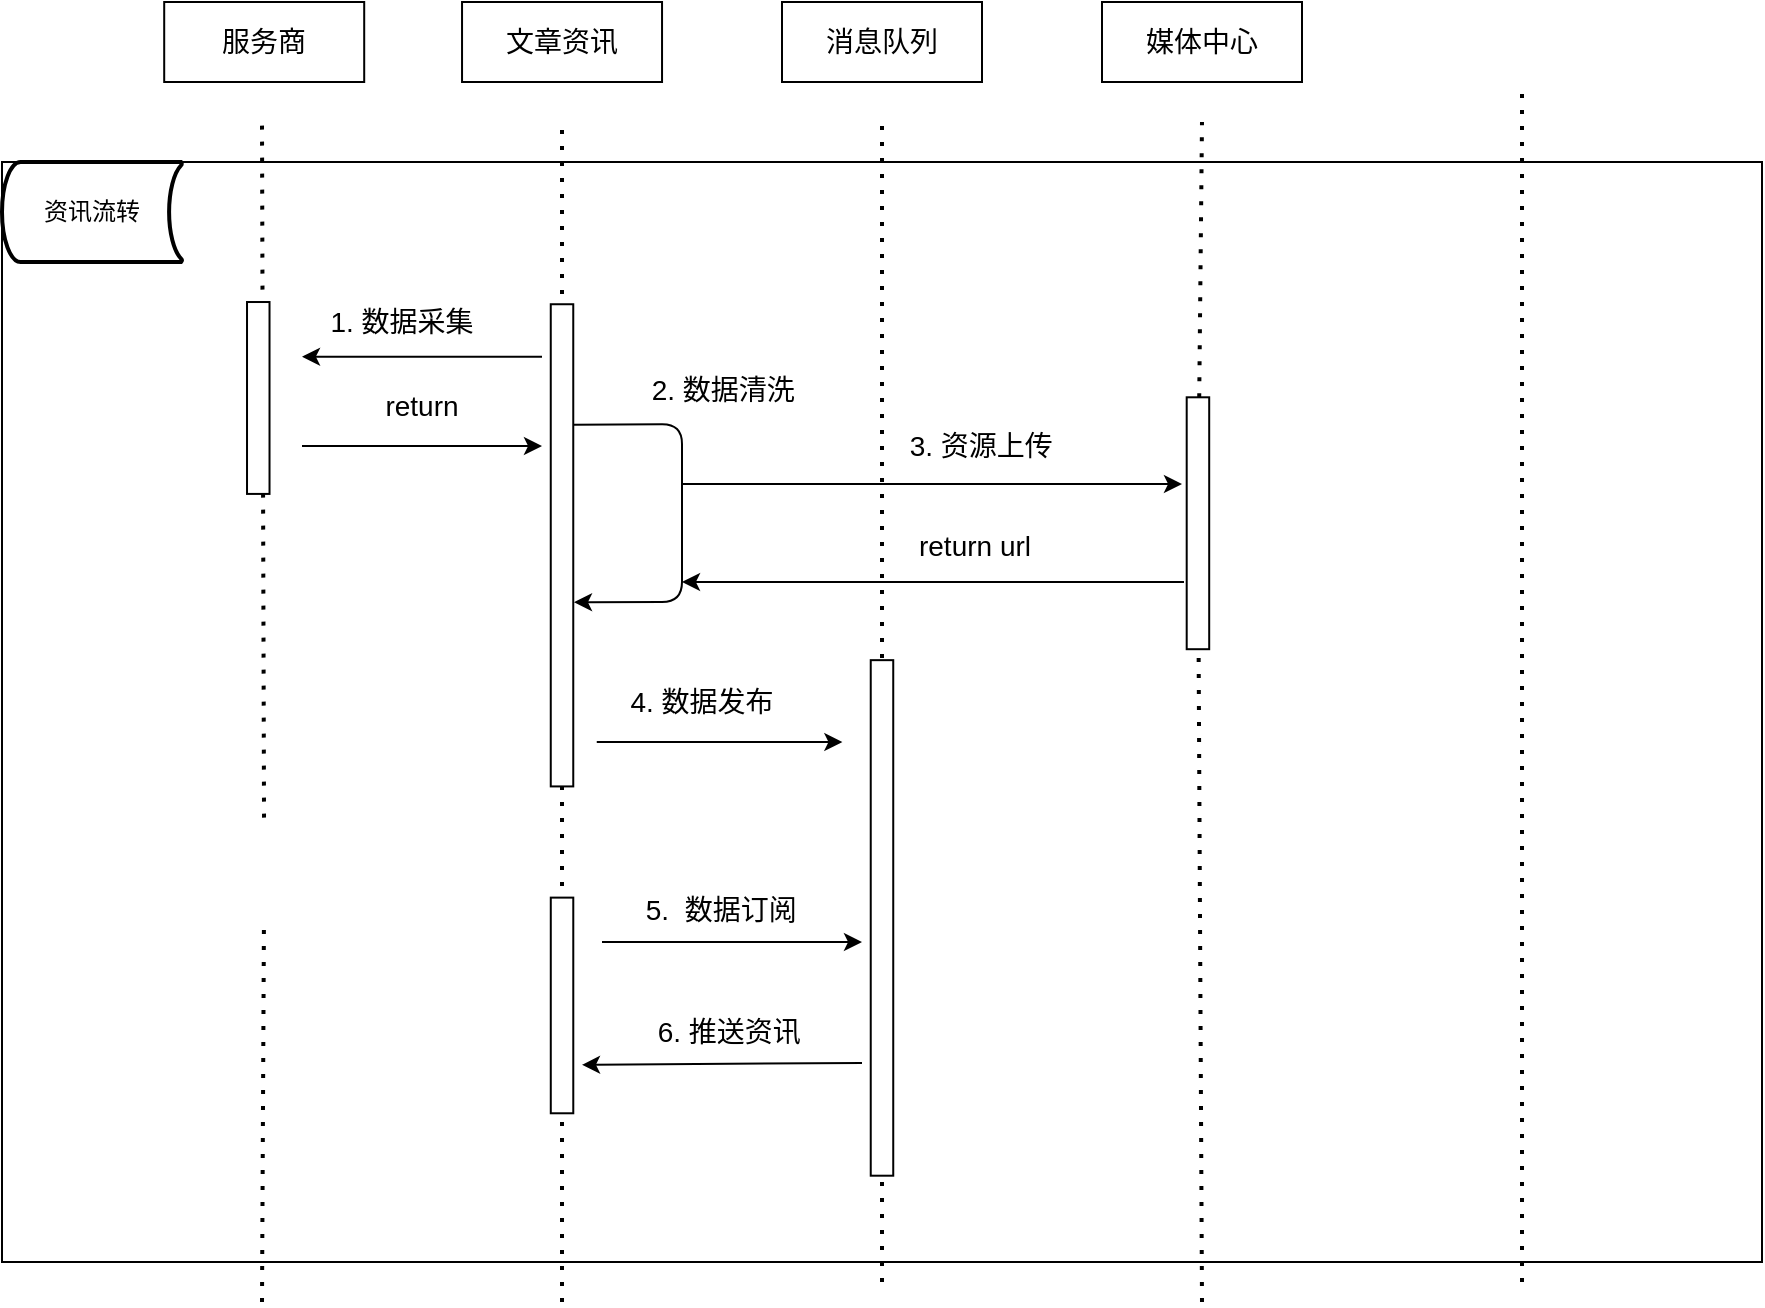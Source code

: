 <mxfile version="14.9.0" type="github">
  <diagram id="7NMzDTsTBacEh3rQD_51" name="Page-1">
    <mxGraphModel dx="1209" dy="562" grid="1" gridSize="10" guides="1" tooltips="1" connect="1" arrows="1" fold="1" page="1" pageScale="1" pageWidth="827" pageHeight="1169" math="0" shadow="0">
      <root>
        <mxCell id="0" />
        <mxCell id="1" parent="0" />
        <mxCell id="J3v_I8ZAM5pnc3WIz0Ya-24" value="" style="rounded=0;whiteSpace=wrap;html=1;" vertex="1" parent="1">
          <mxGeometry x="160" y="160" width="880" height="550" as="geometry" />
        </mxCell>
        <mxCell id="J3v_I8ZAM5pnc3WIz0Ya-26" value="资讯流转" style="strokeWidth=2;html=1;shape=mxgraph.flowchart.stored_data;whiteSpace=wrap;" vertex="1" parent="1">
          <mxGeometry x="160" y="160" width="90" height="50" as="geometry" />
        </mxCell>
        <mxCell id="J3v_I8ZAM5pnc3WIz0Ya-27" value="" style="endArrow=none;dashed=1;html=1;dashPattern=1 3;strokeWidth=2;startArrow=none;" edge="1" parent="1">
          <mxGeometry width="50" height="50" relative="1" as="geometry">
            <mxPoint x="291.014" y="487.81" as="sourcePoint" />
            <mxPoint x="290" y="140" as="targetPoint" />
          </mxGeometry>
        </mxCell>
        <mxCell id="J3v_I8ZAM5pnc3WIz0Ya-28" value="&lt;span style=&quot;font-size: 14px&quot;&gt;服务商&lt;/span&gt;" style="rounded=0;whiteSpace=wrap;html=1;" vertex="1" parent="1">
          <mxGeometry x="241.1" y="80" width="100" height="40" as="geometry" />
        </mxCell>
        <mxCell id="J3v_I8ZAM5pnc3WIz0Ya-29" value="&lt;span style=&quot;font-size: 14px&quot;&gt;文章资讯&lt;/span&gt;" style="rounded=0;whiteSpace=wrap;html=1;" vertex="1" parent="1">
          <mxGeometry x="390.02" y="80" width="100" height="40" as="geometry" />
        </mxCell>
        <mxCell id="J3v_I8ZAM5pnc3WIz0Ya-31" value="" style="endArrow=none;dashed=1;html=1;dashPattern=1 3;strokeWidth=2;" edge="1" parent="1">
          <mxGeometry width="50" height="50" relative="1" as="geometry">
            <mxPoint x="440" y="730" as="sourcePoint" />
            <mxPoint x="440" y="140" as="targetPoint" />
          </mxGeometry>
        </mxCell>
        <mxCell id="J3v_I8ZAM5pnc3WIz0Ya-32" value="" style="endArrow=none;dashed=1;html=1;dashPattern=1 3;strokeWidth=2;" edge="1" parent="1">
          <mxGeometry width="50" height="50" relative="1" as="geometry">
            <mxPoint x="600" y="720" as="sourcePoint" />
            <mxPoint x="600" y="140" as="targetPoint" />
          </mxGeometry>
        </mxCell>
        <mxCell id="J3v_I8ZAM5pnc3WIz0Ya-33" value="" style="endArrow=none;dashed=1;html=1;dashPattern=1 3;strokeWidth=2;startArrow=none;" edge="1" parent="1" source="J3v_I8ZAM5pnc3WIz0Ya-72">
          <mxGeometry width="50" height="50" relative="1" as="geometry">
            <mxPoint x="760" y="730" as="sourcePoint" />
            <mxPoint x="760" y="140" as="targetPoint" />
          </mxGeometry>
        </mxCell>
        <mxCell id="J3v_I8ZAM5pnc3WIz0Ya-34" value="&lt;span style=&quot;font-size: 14px&quot;&gt;消息队列&lt;/span&gt;" style="rounded=0;whiteSpace=wrap;html=1;" vertex="1" parent="1">
          <mxGeometry x="550" y="80" width="100" height="40" as="geometry" />
        </mxCell>
        <mxCell id="J3v_I8ZAM5pnc3WIz0Ya-35" value="" style="endArrow=none;dashed=1;html=1;dashPattern=1 3;strokeWidth=2;entryX=0.5;entryY=1;entryDx=0;entryDy=0;" edge="1" parent="1">
          <mxGeometry width="50" height="50" relative="1" as="geometry">
            <mxPoint x="920" y="720" as="sourcePoint" />
            <mxPoint x="920" y="120" as="targetPoint" />
          </mxGeometry>
        </mxCell>
        <mxCell id="J3v_I8ZAM5pnc3WIz0Ya-36" value="" style="rounded=0;whiteSpace=wrap;html=1;rotation=-90;" vertex="1" parent="1">
          <mxGeometry x="240.16" y="272.36" width="95.95" height="11.25" as="geometry" />
        </mxCell>
        <mxCell id="J3v_I8ZAM5pnc3WIz0Ya-37" value="" style="endArrow=classic;html=1;" edge="1" parent="1">
          <mxGeometry width="50" height="50" relative="1" as="geometry">
            <mxPoint x="430" y="257.33" as="sourcePoint" />
            <mxPoint x="310" y="257.33" as="targetPoint" />
          </mxGeometry>
        </mxCell>
        <mxCell id="J3v_I8ZAM5pnc3WIz0Ya-38" value="" style="rounded=0;whiteSpace=wrap;html=1;rotation=-90;" vertex="1" parent="1">
          <mxGeometry x="319.46" y="346.04" width="241.09" height="11.25" as="geometry" />
        </mxCell>
        <mxCell id="J3v_I8ZAM5pnc3WIz0Ya-42" value="&lt;font style=&quot;font-size: 14px&quot;&gt;4. 数据发布&lt;/font&gt;" style="text;html=1;strokeColor=none;fillColor=none;align=center;verticalAlign=middle;whiteSpace=wrap;rounded=0;" vertex="1" parent="1">
          <mxGeometry x="440.19" y="420" width="140" height="20" as="geometry" />
        </mxCell>
        <mxCell id="J3v_I8ZAM5pnc3WIz0Ya-44" value="" style="endArrow=classic;html=1;" edge="1" parent="1">
          <mxGeometry width="50" height="50" relative="1" as="geometry">
            <mxPoint x="457.38" y="450" as="sourcePoint" />
            <mxPoint x="580.19" y="450" as="targetPoint" />
          </mxGeometry>
        </mxCell>
        <mxCell id="J3v_I8ZAM5pnc3WIz0Ya-45" value="" style="rounded=0;whiteSpace=wrap;html=1;rotation=-90;" vertex="1" parent="1">
          <mxGeometry x="471.11" y="532.34" width="257.77" height="11.25" as="geometry" />
        </mxCell>
        <mxCell id="J3v_I8ZAM5pnc3WIz0Ya-46" value="&lt;font style=&quot;font-size: 14px&quot;&gt;2. 数据清洗&amp;nbsp;&amp;nbsp;&lt;/font&gt;" style="text;html=1;strokeColor=none;fillColor=none;align=center;verticalAlign=middle;whiteSpace=wrap;rounded=0;" vertex="1" parent="1">
          <mxGeometry x="467.83" y="263.61" width="113" height="20" as="geometry" />
        </mxCell>
        <mxCell id="J3v_I8ZAM5pnc3WIz0Ya-52" value="" style="endArrow=none;dashed=1;html=1;dashPattern=1 3;strokeWidth=2;" edge="1" parent="1">
          <mxGeometry width="50" height="50" relative="1" as="geometry">
            <mxPoint x="290" y="730" as="sourcePoint" />
            <mxPoint x="290.953" y="543.44" as="targetPoint" />
          </mxGeometry>
        </mxCell>
        <mxCell id="J3v_I8ZAM5pnc3WIz0Ya-54" value="" style="rounded=0;whiteSpace=wrap;html=1;rotation=-90;" vertex="1" parent="1">
          <mxGeometry x="386.1" y="576.1" width="107.83" height="11.25" as="geometry" />
        </mxCell>
        <mxCell id="J3v_I8ZAM5pnc3WIz0Ya-55" value="&lt;font style=&quot;font-size: 14px&quot;&gt;6. 推送资讯&amp;nbsp;&amp;nbsp;&lt;/font&gt;" style="text;html=1;strokeColor=none;fillColor=none;align=center;verticalAlign=middle;whiteSpace=wrap;rounded=0;" vertex="1" parent="1">
          <mxGeometry x="443.87" y="585" width="167.48" height="20" as="geometry" />
        </mxCell>
        <mxCell id="J3v_I8ZAM5pnc3WIz0Ya-56" value="&lt;font style=&quot;font-size: 14px&quot;&gt;1. 数据采集&lt;/font&gt;" style="text;html=1;strokeColor=none;fillColor=none;align=center;verticalAlign=middle;whiteSpace=wrap;rounded=0;" vertex="1" parent="1">
          <mxGeometry x="290" y="230" width="140" height="20" as="geometry" />
        </mxCell>
        <mxCell id="J3v_I8ZAM5pnc3WIz0Ya-59" value="" style="endArrow=classic;html=1;exitX=0.457;exitY=-0.388;exitDx=0;exitDy=0;exitPerimeter=0;" edge="1" parent="1">
          <mxGeometry width="50" height="50" relative="1" as="geometry">
            <mxPoint x="590.005" y="610.459" as="sourcePoint" />
            <mxPoint x="450" y="611.41" as="targetPoint" />
          </mxGeometry>
        </mxCell>
        <mxCell id="J3v_I8ZAM5pnc3WIz0Ya-66" value="" style="endArrow=classic;html=1;exitX=0.75;exitY=1;exitDx=0;exitDy=0;entryX=0.382;entryY=1.033;entryDx=0;entryDy=0;entryPerimeter=0;" edge="1" parent="1" source="J3v_I8ZAM5pnc3WIz0Ya-38" target="J3v_I8ZAM5pnc3WIz0Ya-38">
          <mxGeometry width="50" height="50" relative="1" as="geometry">
            <mxPoint x="540" y="340" as="sourcePoint" />
            <mxPoint x="446" y="352" as="targetPoint" />
            <Array as="points">
              <mxPoint x="500" y="291" />
              <mxPoint x="500" y="380" />
            </Array>
          </mxGeometry>
        </mxCell>
        <mxCell id="J3v_I8ZAM5pnc3WIz0Ya-67" value="&lt;span style=&quot;font-size: 14px&quot;&gt;媒体中心&lt;/span&gt;" style="rounded=0;whiteSpace=wrap;html=1;" vertex="1" parent="1">
          <mxGeometry x="710" y="80" width="100" height="40" as="geometry" />
        </mxCell>
        <mxCell id="J3v_I8ZAM5pnc3WIz0Ya-69" value="" style="endArrow=classic;html=1;strokeColor=#000000;" edge="1" parent="1">
          <mxGeometry width="50" height="50" relative="1" as="geometry">
            <mxPoint x="310" y="302" as="sourcePoint" />
            <mxPoint x="430" y="302" as="targetPoint" />
          </mxGeometry>
        </mxCell>
        <mxCell id="J3v_I8ZAM5pnc3WIz0Ya-71" value="&lt;font style=&quot;font-size: 14px&quot;&gt;return&lt;/font&gt;" style="text;html=1;strokeColor=none;fillColor=none;align=center;verticalAlign=middle;whiteSpace=wrap;rounded=0;" vertex="1" parent="1">
          <mxGeometry x="350.02" y="272" width="40" height="20" as="geometry" />
        </mxCell>
        <mxCell id="J3v_I8ZAM5pnc3WIz0Ya-72" value="" style="rounded=0;whiteSpace=wrap;html=1;rotation=-90;" vertex="1" parent="1">
          <mxGeometry x="695" y="335" width="125.95" height="11.25" as="geometry" />
        </mxCell>
        <mxCell id="J3v_I8ZAM5pnc3WIz0Ya-73" value="" style="endArrow=none;dashed=1;html=1;dashPattern=1 3;strokeWidth=2;" edge="1" parent="1" target="J3v_I8ZAM5pnc3WIz0Ya-72">
          <mxGeometry width="50" height="50" relative="1" as="geometry">
            <mxPoint x="760" y="730" as="sourcePoint" />
            <mxPoint x="760" y="140" as="targetPoint" />
          </mxGeometry>
        </mxCell>
        <mxCell id="J3v_I8ZAM5pnc3WIz0Ya-74" value="" style="endArrow=classic;html=1;strokeColor=#000000;" edge="1" parent="1">
          <mxGeometry width="50" height="50" relative="1" as="geometry">
            <mxPoint x="500" y="321" as="sourcePoint" />
            <mxPoint x="750" y="321" as="targetPoint" />
          </mxGeometry>
        </mxCell>
        <mxCell id="J3v_I8ZAM5pnc3WIz0Ya-77" value="&lt;font style=&quot;font-size: 14px&quot;&gt;3. 资源上传&amp;nbsp;&amp;nbsp;&lt;/font&gt;" style="text;html=1;strokeColor=none;fillColor=none;align=center;verticalAlign=middle;whiteSpace=wrap;rounded=0;" vertex="1" parent="1">
          <mxGeometry x="597" y="292" width="113" height="20" as="geometry" />
        </mxCell>
        <mxCell id="J3v_I8ZAM5pnc3WIz0Ya-78" value="" style="endArrow=classic;html=1;strokeColor=#000000;" edge="1" parent="1">
          <mxGeometry width="50" height="50" relative="1" as="geometry">
            <mxPoint x="751" y="370" as="sourcePoint" />
            <mxPoint x="500" y="370" as="targetPoint" />
          </mxGeometry>
        </mxCell>
        <mxCell id="J3v_I8ZAM5pnc3WIz0Ya-79" value="&lt;span style=&quot;font-size: 14px&quot;&gt;return url&lt;/span&gt;" style="text;html=1;strokeColor=none;fillColor=none;align=center;verticalAlign=middle;whiteSpace=wrap;rounded=0;" vertex="1" parent="1">
          <mxGeometry x="590" y="341.66" width="113" height="20" as="geometry" />
        </mxCell>
        <mxCell id="J3v_I8ZAM5pnc3WIz0Ya-80" value="" style="endArrow=classic;html=1;" edge="1" parent="1">
          <mxGeometry width="50" height="50" relative="1" as="geometry">
            <mxPoint x="460" y="550" as="sourcePoint" />
            <mxPoint x="590" y="550" as="targetPoint" />
          </mxGeometry>
        </mxCell>
        <mxCell id="J3v_I8ZAM5pnc3WIz0Ya-81" value="&lt;font style=&quot;font-size: 14px&quot;&gt;5.&amp;nbsp; 数据订阅&amp;nbsp;&amp;nbsp;&lt;/font&gt;" style="text;html=1;strokeColor=none;fillColor=none;align=center;verticalAlign=middle;whiteSpace=wrap;rounded=0;" vertex="1" parent="1">
          <mxGeometry x="440.19" y="523.59" width="167.48" height="20" as="geometry" />
        </mxCell>
      </root>
    </mxGraphModel>
  </diagram>
</mxfile>
